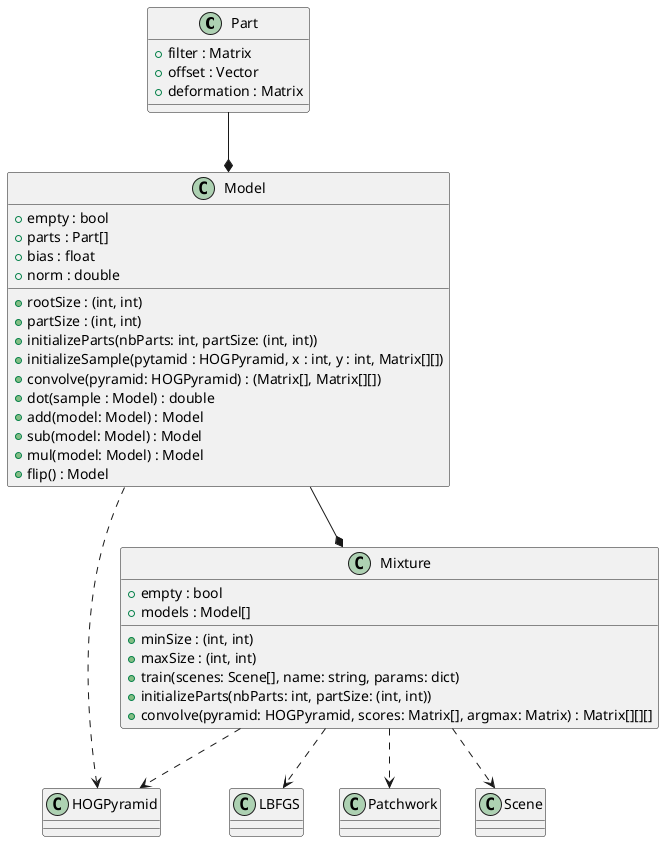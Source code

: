 @startuml


class Part {
+ filter : Matrix
+ offset : Vector
+ deformation : Matrix
}

class Model {
+ empty : bool
+ parts : Part[]
+ bias : float
+ rootSize : (int, int)
+ partSize : (int, int)
+ norm : double

+ initializeParts(nbParts: int, partSize: (int, int))
+ initializeSample(pytamid : HOGPyramid, x : int, y : int, Matrix[][])
+ convolve(pyramid: HOGPyramid) : (Matrix[], Matrix[][])
+ dot(sample : Model) : double
+ add(model: Model) : Model
+ sub(model: Model) : Model
+ mul(model: Model) : Model
+ flip() : Model
}

class Mixture {
+ empty : bool
+ minSize : (int, int)
+ maxSize : (int, int)
+ models : Model[]

+ train(scenes: Scene[], name: string, params: dict)
+ initializeParts(nbParts: int, partSize: (int, int))
+ convolve(pyramid: HOGPyramid, scores: Matrix[], argmax: Matrix) : Matrix[][][]
}

Model --* Mixture
Part --* Model

Mixture ..> LBFGS
Mixture ..> HOGPyramid
Mixture ..> Patchwork
Mixture ..> Scene
Model ..> HOGPyramid

@enduml